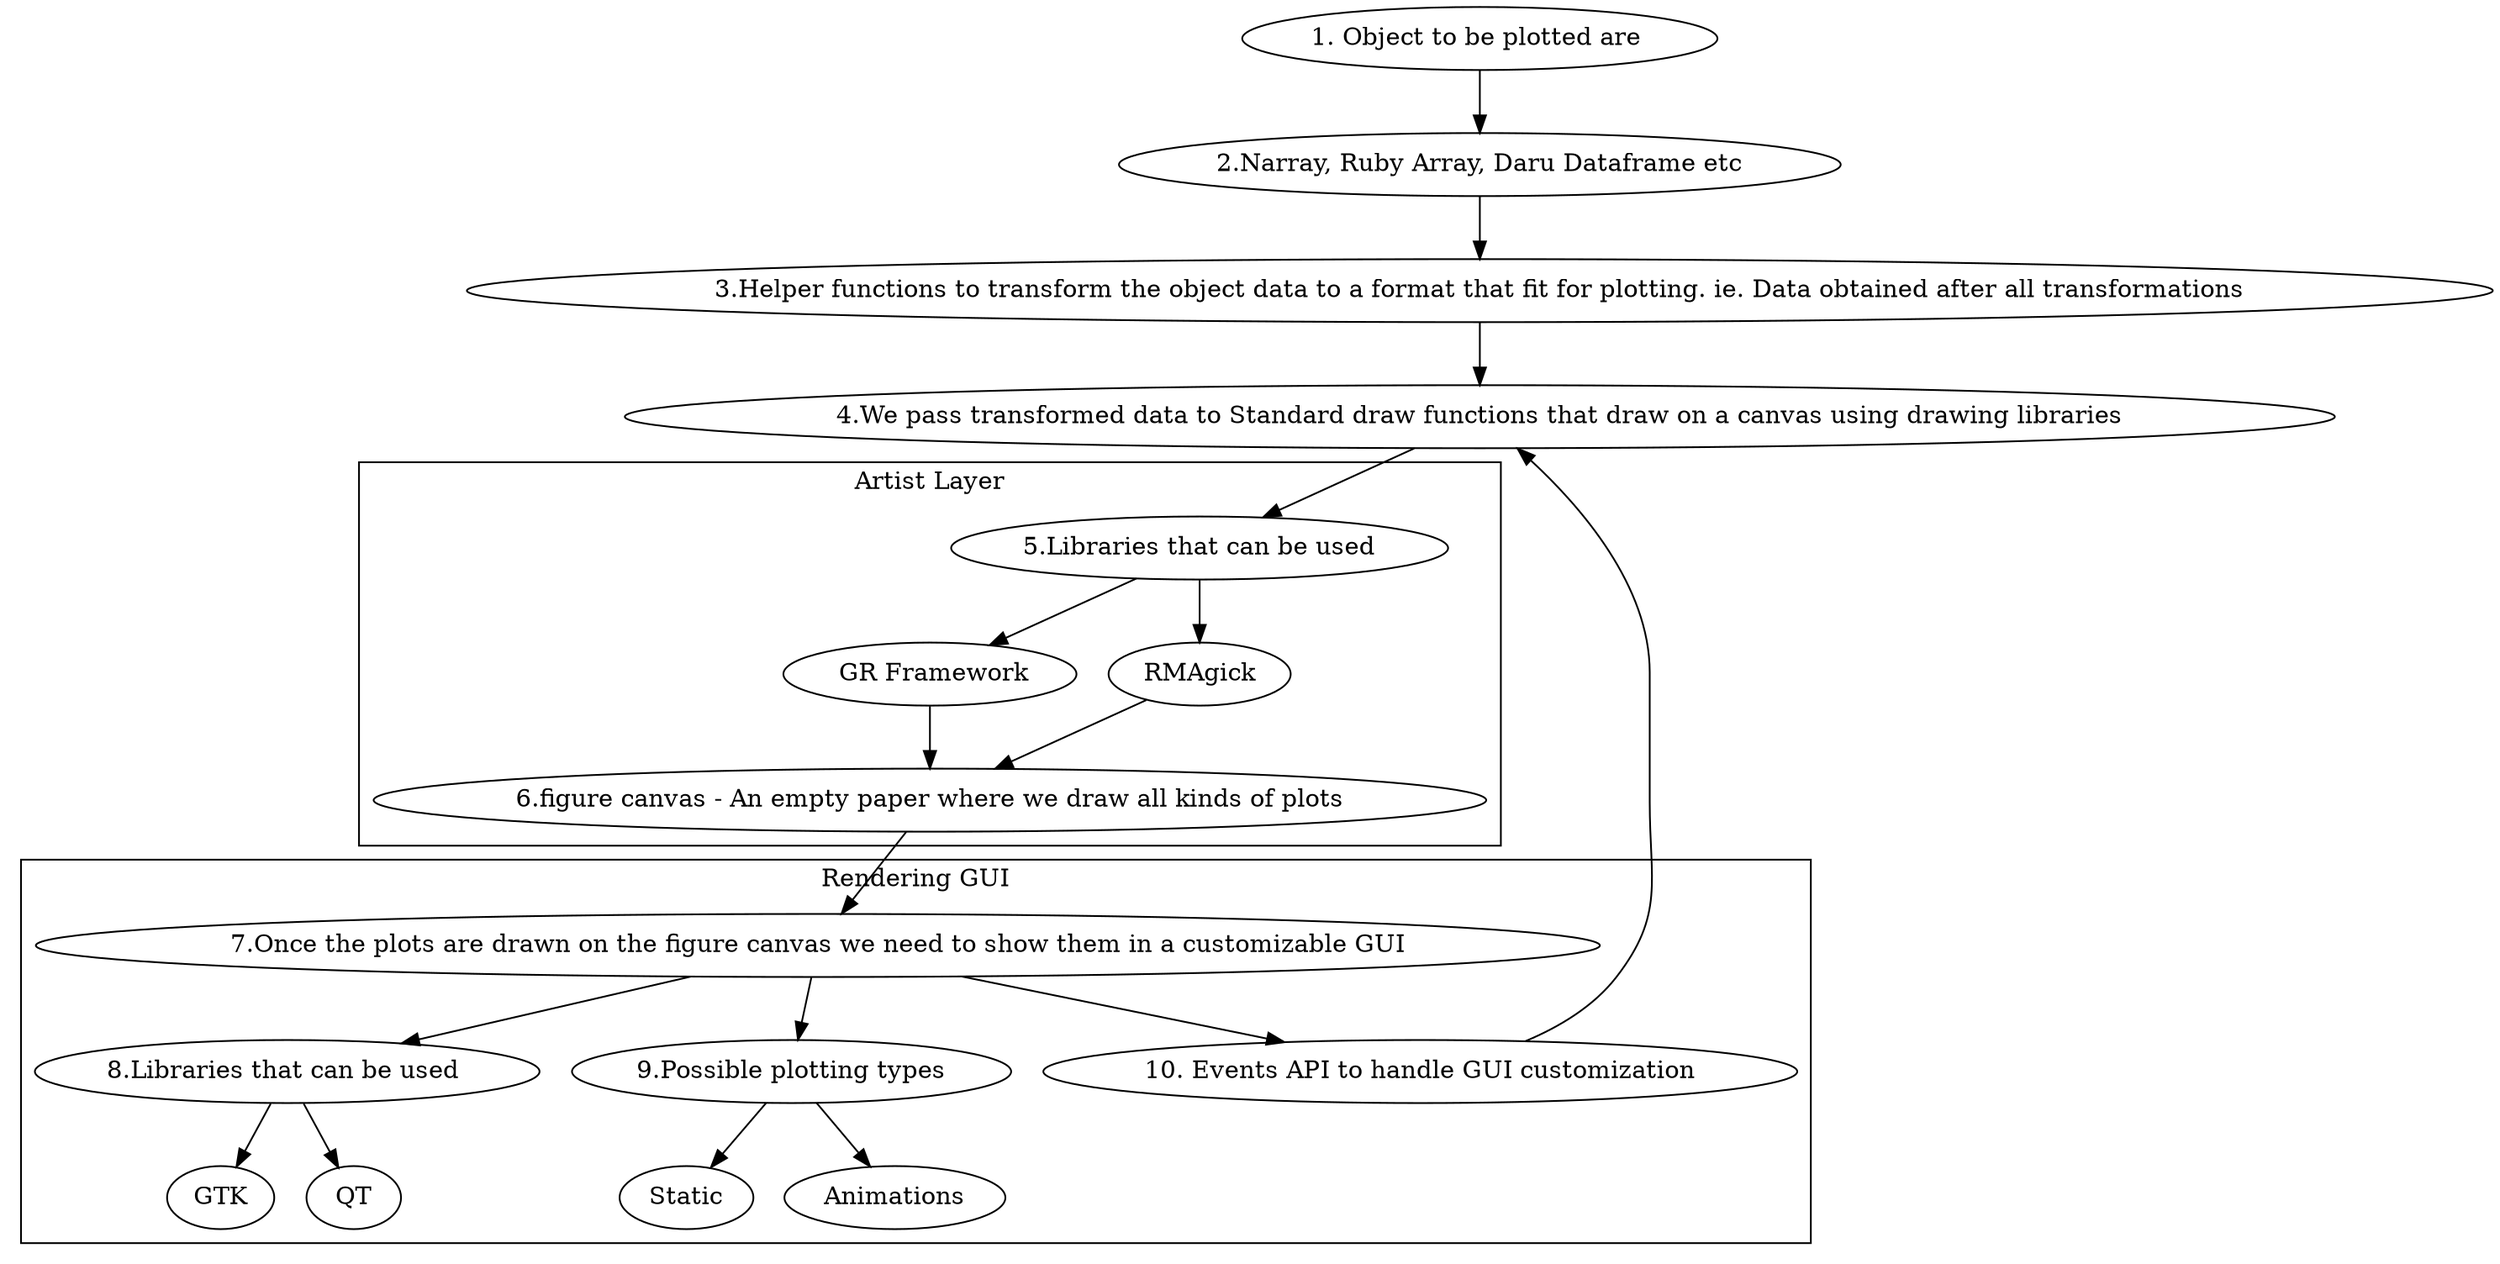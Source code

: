 digraph graphname{
                bgcolor=white;
                "1. Object to be plotted are " -> "2.Narray, Ruby Array, Daru Dataframe etc"
                "2.Narray, Ruby Array, Daru Dataframe etc" -> "3.Helper functions to transform the object data to a format that fit for plotting. ie. Data obtained after all transformations"
                "3.Helper functions to transform the object data to a format that fit for plotting. ie. Data obtained after all transformations" -> "4.We pass transformed data to Standard draw functions that draw on a canvas using drawing libraries"
                "4.We pass transformed data to Standard draw functions that draw on a canvas using drawing libraries" -> "5.Libraries that can be used"


	subgraph cluster_0 {
  label="Artist Layer";
               "5.Libraries that can be used" ->  " GR Framework", "RMAgick"
               " GR Framework", "RMAgick" ->  "6.figure canvas - An empty paper where we draw all kinds of plots";
        }
        "6.figure canvas - An empty paper where we draw all kinds of plots" -> "7.Once the plots are drawn on the figure canvas we need to show them in a customizable GUI"

        subgraph cluster_1 {
        label="Rendering GUI";
                      "7.Once the plots are drawn on the figure canvas we need to show them in a customizable GUI" -> "8.Libraries that can be used "
                     "8.Libraries that can be used " ->  "GTK", "QT"
                     "7.Once the plots are drawn on the figure canvas we need to show them in a customizable GUI" -> "9.Possible plotting types"
                      "9.Possible plotting types" -> "Static", "Animations"
                      "7.Once the plots are drawn on the figure canvas we need to show them in a customizable GUI"  -> "10. Events API to handle GUI customization"

              }

              "10. Events API to handle GUI customization" ->   "4.We pass transformed data to Standard draw functions that draw on a canvas using drawing libraries"

}
